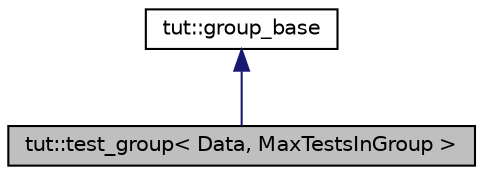 digraph G
{
  edge [fontname="Helvetica",fontsize="10",labelfontname="Helvetica",labelfontsize="10"];
  node [fontname="Helvetica",fontsize="10",shape=record];
  Node1 [label="tut::test_group\< Data, MaxTestsInGroup \>",height=0.2,width=0.4,color="black", fillcolor="grey75", style="filled" fontcolor="black"];
  Node2 -> Node1 [dir="back",color="midnightblue",fontsize="10",style="solid",fontname="Helvetica"];
  Node2 [label="tut::group_base",height=0.2,width=0.4,color="black", fillcolor="white", style="filled",URL="$structtut_1_1group__base.html",tooltip="Interface."];
}
